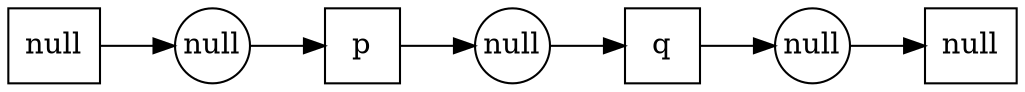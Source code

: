 digraph G {
  rankdir="LR";
  subgraph place {
    graph [shape=circle,color=gray];
    node [shape=circle,fixedsize=true,width=.5];
    pl0 [label="null"];
    pl1 [label="null"];
    pl2 [label="null"];
  } 
  subgraph transitions {
    node [shape=rect,height=.5,width=.5];
    tr0 [label="null"];
    tr1 [label="p"];
    tr2 [label="q"];
    tr3 [label="null"];
  } 
  tr0 -> pl0 [] ;
  pl0 -> tr1 [] ;
  tr1 -> pl1 [] ;
  pl1 -> tr2 [] ;
  tr2 -> pl2 [] ;
  pl2 -> tr3 [] ;
}

